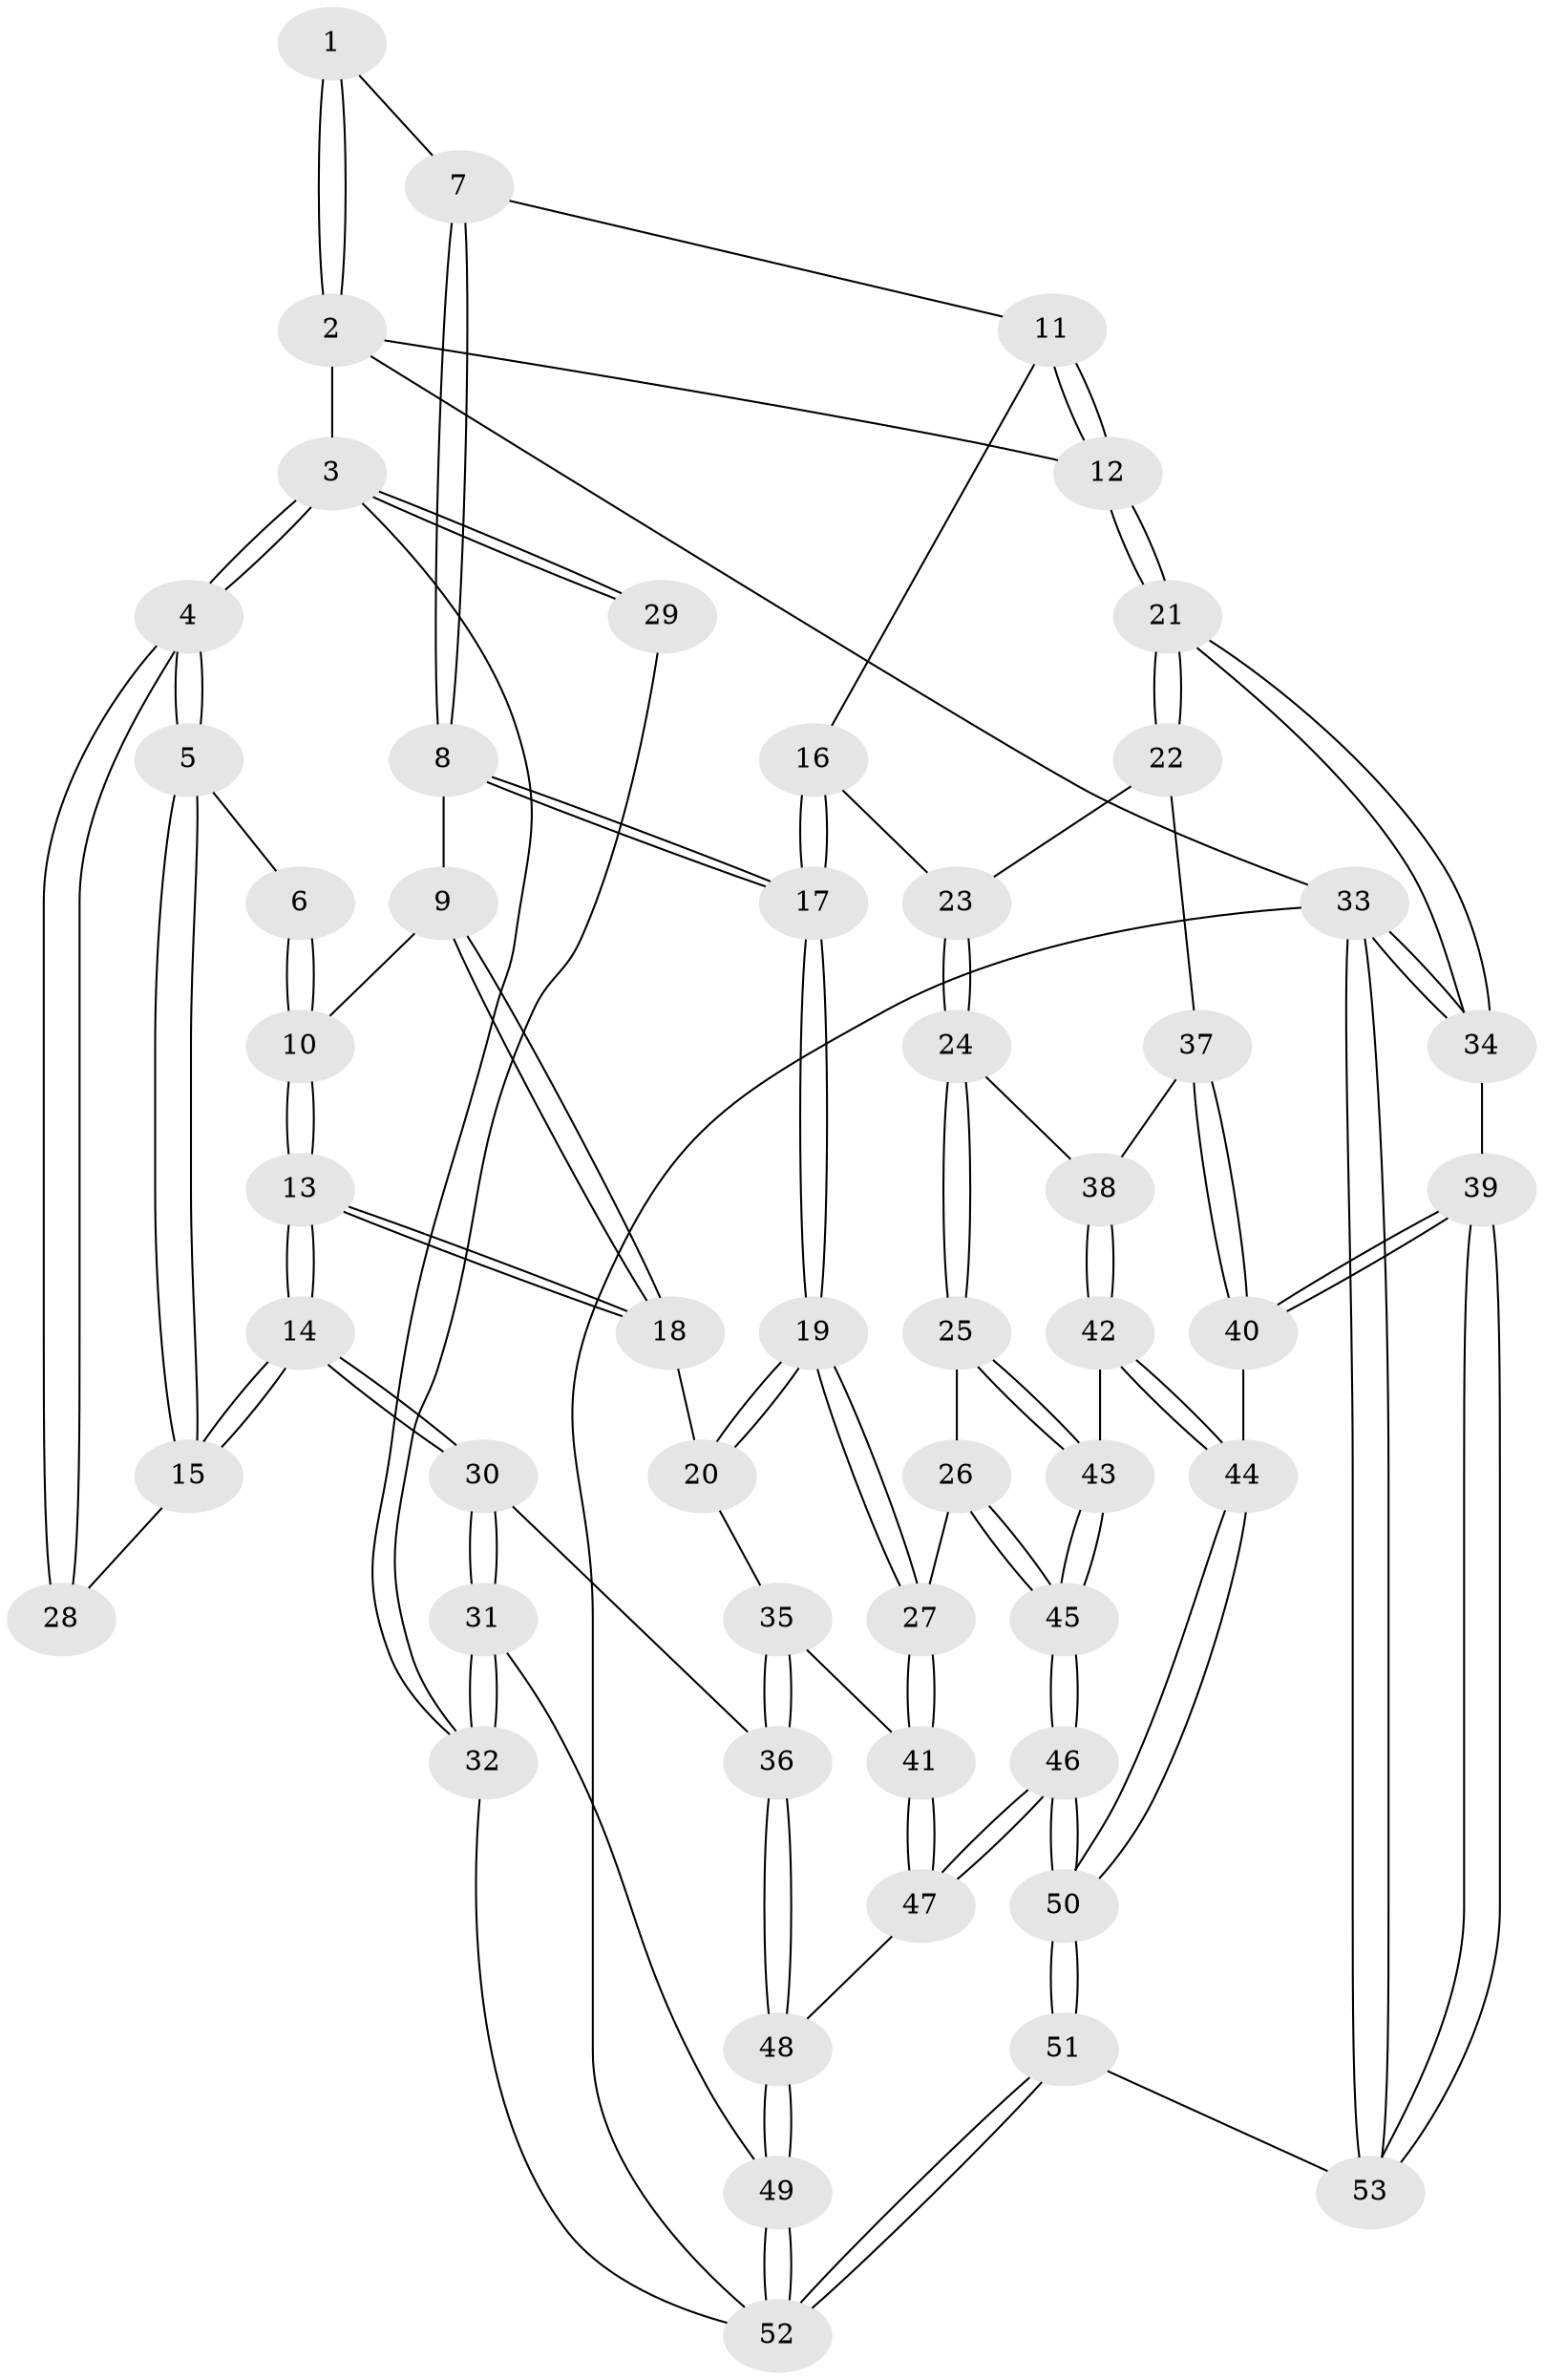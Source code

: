 // Generated by graph-tools (version 1.1) at 2025/27/03/09/25 03:27:07]
// undirected, 53 vertices, 129 edges
graph export_dot {
graph [start="1"]
  node [color=gray90,style=filled];
  1 [pos="+0.6793275880003657+0"];
  2 [pos="+1+0"];
  3 [pos="+0+0"];
  4 [pos="+0+0"];
  5 [pos="+0.3047058088442882+0"];
  6 [pos="+0.39188962057828103+0"];
  7 [pos="+0.7000279526175246+0"];
  8 [pos="+0.6787482686031685+0.21850880098583547"];
  9 [pos="+0.5704048731674+0.2136284602613798"];
  10 [pos="+0.4851642290490292+0.162180345655171"];
  11 [pos="+0.8806089121458601+0.16316896591171887"];
  12 [pos="+1+0.049343691682782055"];
  13 [pos="+0.40287504368113647+0.3733321257890028"];
  14 [pos="+0.22466811504979634+0.39190554299427016"];
  15 [pos="+0.2147866946036004+0.28513803301700935"];
  16 [pos="+0.8194695096514015+0.29848526859636426"];
  17 [pos="+0.7121467909126525+0.299678565926931"];
  18 [pos="+0.4307997999995803+0.37891383617378604"];
  19 [pos="+0.6367460771435294+0.4261687811374066"];
  20 [pos="+0.4736588426350234+0.3960759886047125"];
  21 [pos="+1+0.3872963440051544"];
  22 [pos="+0.9875638364038548+0.38971752000104765"];
  23 [pos="+0.8806412585480112+0.3345361552485068"];
  24 [pos="+0.7632345357165075+0.4948792892472389"];
  25 [pos="+0.6910557687468883+0.48264543184775055"];
  26 [pos="+0.6619013889371158+0.46080586218267205"];
  27 [pos="+0.6418926897499433+0.43947194089355435"];
  28 [pos="+0.1264099470049014+0.23493156676958896"];
  29 [pos="+0+0.05286111480506424"];
  30 [pos="+0.20749415320255385+0.4172085473796245"];
  31 [pos="+0.03346270665657125+0.5958691064629673"];
  32 [pos="+0+0.6077622311823846"];
  33 [pos="+1+1"];
  34 [pos="+1+0.7072895297100829"];
  35 [pos="+0.4806394516722545+0.5554275482195645"];
  36 [pos="+0.45470817451554696+0.6046164360279191"];
  37 [pos="+0.8792139403334447+0.48620412459137163"];
  38 [pos="+0.8452513431093753+0.5154231985038725"];
  39 [pos="+1+0.7266739250496189"];
  40 [pos="+1+0.7122926617202502"];
  41 [pos="+0.5714639349259785+0.5561806552920864"];
  42 [pos="+0.8691536612085022+0.6753495278468498"];
  43 [pos="+0.7340290544105834+0.6260940256130233"];
  44 [pos="+0.8705095494513928+0.6771579303684124"];
  45 [pos="+0.6259269455351433+0.717899323987927"];
  46 [pos="+0.5731228094119696+0.7891224441723923"];
  47 [pos="+0.5235887385939105+0.7194599007568405"];
  48 [pos="+0.492356613542587+0.6995749520253184"];
  49 [pos="+0.13153925958801493+0.6772966229731348"];
  50 [pos="+0.6106629025795931+0.9694205188176465"];
  51 [pos="+0.6080074464800596+1"];
  52 [pos="+0.40041588538879386+1"];
  53 [pos="+0.7001065028853249+1"];
  1 -- 2;
  1 -- 2;
  1 -- 7;
  2 -- 3;
  2 -- 12;
  2 -- 33;
  3 -- 4;
  3 -- 4;
  3 -- 29;
  3 -- 29;
  3 -- 32;
  4 -- 5;
  4 -- 5;
  4 -- 28;
  4 -- 28;
  5 -- 6;
  5 -- 15;
  5 -- 15;
  6 -- 10;
  6 -- 10;
  7 -- 8;
  7 -- 8;
  7 -- 11;
  8 -- 9;
  8 -- 17;
  8 -- 17;
  9 -- 10;
  9 -- 18;
  9 -- 18;
  10 -- 13;
  10 -- 13;
  11 -- 12;
  11 -- 12;
  11 -- 16;
  12 -- 21;
  12 -- 21;
  13 -- 14;
  13 -- 14;
  13 -- 18;
  13 -- 18;
  14 -- 15;
  14 -- 15;
  14 -- 30;
  14 -- 30;
  15 -- 28;
  16 -- 17;
  16 -- 17;
  16 -- 23;
  17 -- 19;
  17 -- 19;
  18 -- 20;
  19 -- 20;
  19 -- 20;
  19 -- 27;
  19 -- 27;
  20 -- 35;
  21 -- 22;
  21 -- 22;
  21 -- 34;
  21 -- 34;
  22 -- 23;
  22 -- 37;
  23 -- 24;
  23 -- 24;
  24 -- 25;
  24 -- 25;
  24 -- 38;
  25 -- 26;
  25 -- 43;
  25 -- 43;
  26 -- 27;
  26 -- 45;
  26 -- 45;
  27 -- 41;
  27 -- 41;
  29 -- 32;
  30 -- 31;
  30 -- 31;
  30 -- 36;
  31 -- 32;
  31 -- 32;
  31 -- 49;
  32 -- 52;
  33 -- 34;
  33 -- 34;
  33 -- 53;
  33 -- 53;
  33 -- 52;
  34 -- 39;
  35 -- 36;
  35 -- 36;
  35 -- 41;
  36 -- 48;
  36 -- 48;
  37 -- 38;
  37 -- 40;
  37 -- 40;
  38 -- 42;
  38 -- 42;
  39 -- 40;
  39 -- 40;
  39 -- 53;
  39 -- 53;
  40 -- 44;
  41 -- 47;
  41 -- 47;
  42 -- 43;
  42 -- 44;
  42 -- 44;
  43 -- 45;
  43 -- 45;
  44 -- 50;
  44 -- 50;
  45 -- 46;
  45 -- 46;
  46 -- 47;
  46 -- 47;
  46 -- 50;
  46 -- 50;
  47 -- 48;
  48 -- 49;
  48 -- 49;
  49 -- 52;
  49 -- 52;
  50 -- 51;
  50 -- 51;
  51 -- 52;
  51 -- 52;
  51 -- 53;
}
